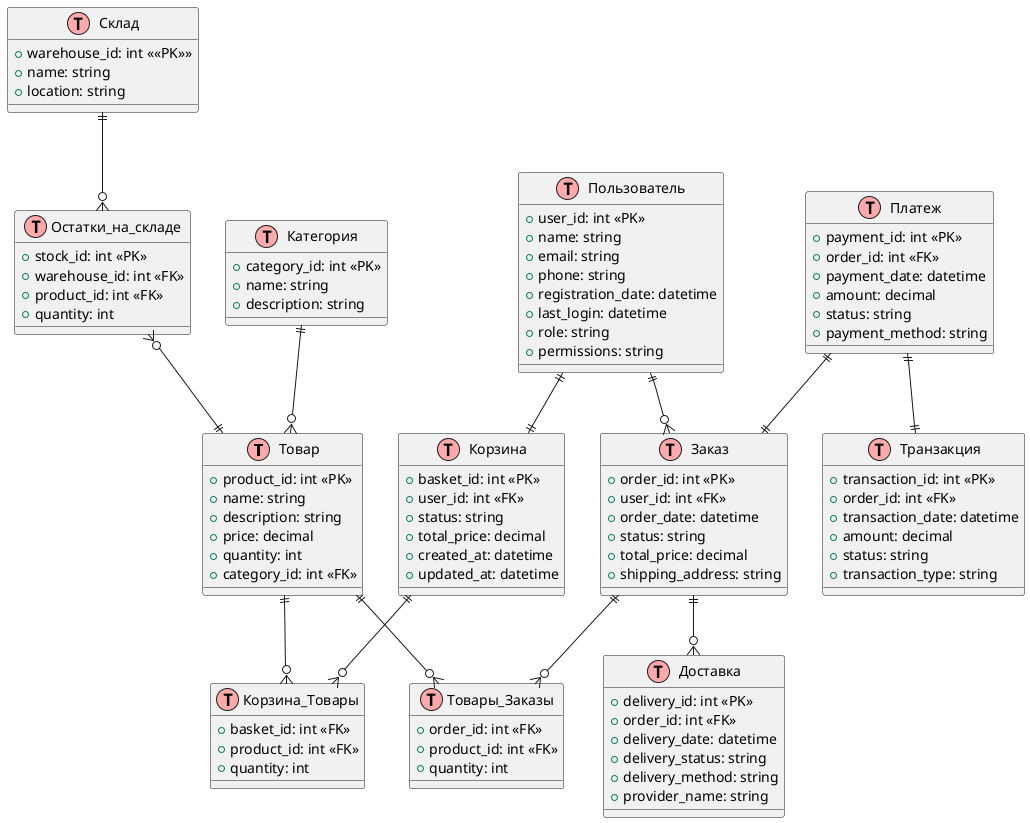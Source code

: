 @startuml
!define Table(name) class name << (T,#FFAAAA) >>
!define PK <<PK>>
!define FK <<FK>>

Table(Товар) {
  +product_id: int PK
  +name: string
  +description: string
  +price: decimal
  +quantity: int
  +category_id: int FK
}

Table(Категория) {
  +category_id: int PK
  +name: string
  +description: string
}

Table(Корзина) {
  +basket_id: int PK
  +user_id: int FK
  +status: string
  +total_price: decimal
  +created_at: datetime
  +updated_at: datetime
}

Table(Заказ) {
  +order_id: int PK
  +user_id: int FK
  +order_date: datetime
  +status: string
  +total_price: decimal
  +shipping_address: string
}

Table(Транзакция) {
  +transaction_id: int PK
  +order_id: int FK
  +transaction_date: datetime
  +amount: decimal
  +status: string
  +transaction_type: string
}

Table(Платеж) {
  +payment_id: int PK
  +order_id: int FK
  +payment_date: datetime
  +amount: decimal
  +status: string
  +payment_method: string

}

Table(Склад) {
  +warehouse_id: int <<PK>>
  +name: string
  +location: string
}

Table(Остатки_на_складе) {
  +stock_id: int PK
  +warehouse_id: int FK
  +product_id: int FK
  +quantity: int
}

Table(Пользователь) {
  +user_id: int PK
  +name: string
  +email: string
  +phone: string
  +registration_date: datetime
  +last_login: datetime
  +role: string  
  +permissions: string 
}

Table(Доставка) {
  +delivery_id: int PK
  +order_id: int FK
  +delivery_date: datetime
  +delivery_status: string
  +delivery_method: string 
  +provider_name: string  
}

Table(Корзина_Товары) {
  +basket_id: int FK
  +product_id: int FK
  +quantity: int
}

Table(Товары_Заказы) {
  +order_id: int FK
  +product_id: int FK
  +quantity: int
}

"Категория" ||--o{ "Товар"
"Пользователь" ||--|| "Корзина"
"Пользователь" ||--o{ "Заказ"
"Платеж" ||--|| "Транзакция"
"Платеж" ||--|| "Заказ"
"Склад" ||--o{ "Остатки_на_складе"
"Остатки_на_складе" }o--|| "Товар"
"Заказ" ||--o{ "Доставка"
"Корзина" ||--o{ "Корзина_Товары"
"Товар" ||--o{ "Корзина_Товары"
"Заказ" ||--o{ "Товары_Заказы"
"Товар" ||--o{ "Товары_Заказы"
@enduml